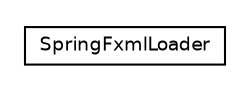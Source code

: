 #!/usr/local/bin/dot
#
# Class diagram 
# Generated by UMLGraph version R5_6 (http://www.umlgraph.org/)
#

digraph G {
	edge [fontname="Helvetica",fontsize=10,labelfontname="Helvetica",labelfontsize=10];
	node [fontname="Helvetica",fontsize=10,shape=plaintext];
	nodesep=0.25;
	ranksep=0.5;
	// net.ljcomputing.spring.SpringFxmlLoader
	c0 [label=<<table title="net.ljcomputing.spring.SpringFxmlLoader" border="0" cellborder="1" cellspacing="0" cellpadding="2" port="p" href="./SpringFxmlLoader.html">
		<tr><td><table border="0" cellspacing="0" cellpadding="1">
<tr><td align="center" balign="center"> SpringFxmlLoader </td></tr>
		</table></td></tr>
		</table>>, URL="./SpringFxmlLoader.html", fontname="Helvetica", fontcolor="black", fontsize=9.0];
}

